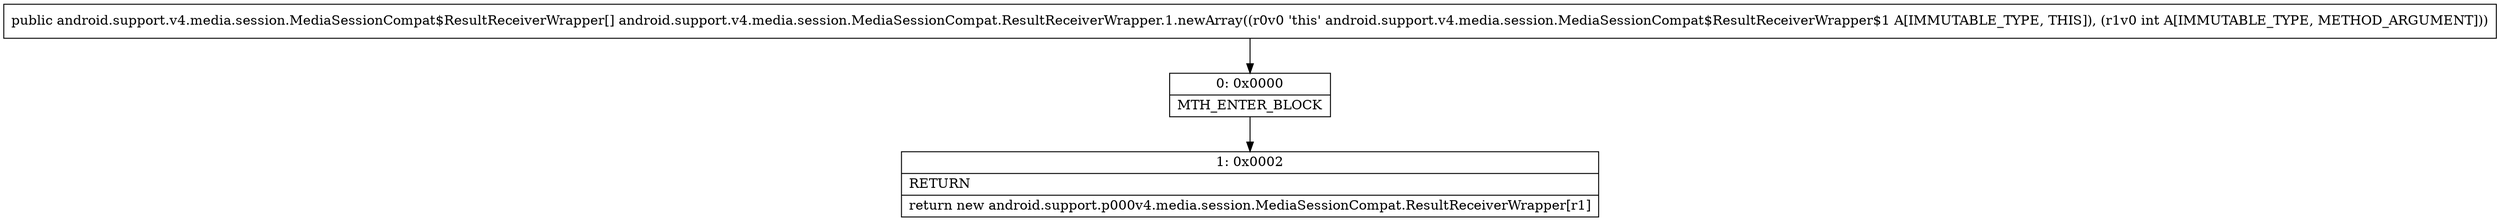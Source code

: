 digraph "CFG forandroid.support.v4.media.session.MediaSessionCompat.ResultReceiverWrapper.1.newArray(I)[Landroid\/support\/v4\/media\/session\/MediaSessionCompat$ResultReceiverWrapper;" {
Node_0 [shape=record,label="{0\:\ 0x0000|MTH_ENTER_BLOCK\l}"];
Node_1 [shape=record,label="{1\:\ 0x0002|RETURN\l|return new android.support.p000v4.media.session.MediaSessionCompat.ResultReceiverWrapper[r1]\l}"];
MethodNode[shape=record,label="{public android.support.v4.media.session.MediaSessionCompat$ResultReceiverWrapper[] android.support.v4.media.session.MediaSessionCompat.ResultReceiverWrapper.1.newArray((r0v0 'this' android.support.v4.media.session.MediaSessionCompat$ResultReceiverWrapper$1 A[IMMUTABLE_TYPE, THIS]), (r1v0 int A[IMMUTABLE_TYPE, METHOD_ARGUMENT])) }"];
MethodNode -> Node_0;
Node_0 -> Node_1;
}

